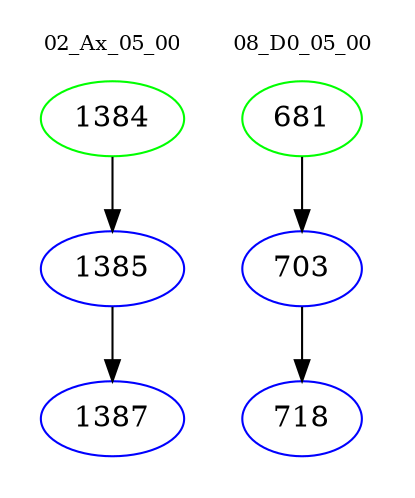 digraph{
subgraph cluster_0 {
color = white
label = "02_Ax_05_00";
fontsize=10;
T0_1384 [label="1384", color="green"]
T0_1384 -> T0_1385 [color="black"]
T0_1385 [label="1385", color="blue"]
T0_1385 -> T0_1387 [color="black"]
T0_1387 [label="1387", color="blue"]
}
subgraph cluster_1 {
color = white
label = "08_D0_05_00";
fontsize=10;
T1_681 [label="681", color="green"]
T1_681 -> T1_703 [color="black"]
T1_703 [label="703", color="blue"]
T1_703 -> T1_718 [color="black"]
T1_718 [label="718", color="blue"]
}
}
